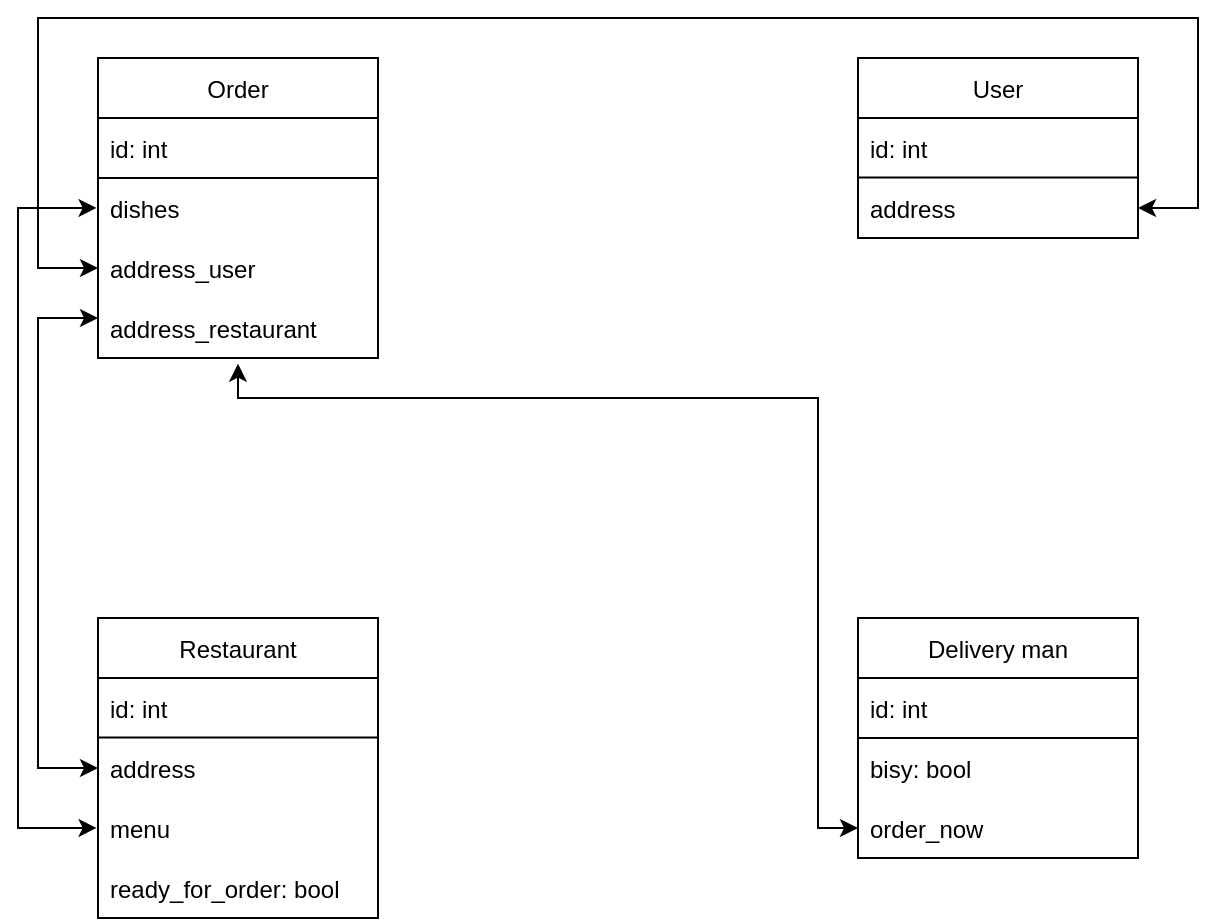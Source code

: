 <mxfile version="20.5.1" type="github"><diagram id="C5RBs43oDa-KdzZeNtuy" name="Page-1"><mxGraphModel dx="2061" dy="1154" grid="1" gridSize="10" guides="1" tooltips="1" connect="1" arrows="1" fold="1" page="1" pageScale="1" pageWidth="827" pageHeight="1169" math="0" shadow="0"><root><mxCell id="WIyWlLk6GJQsqaUBKTNV-0"/><mxCell id="WIyWlLk6GJQsqaUBKTNV-1" parent="WIyWlLk6GJQsqaUBKTNV-0"/><mxCell id="ZKmxIPBPM_E6YVOre7y0-0" value="Order" style="swimlane;fontStyle=0;childLayout=stackLayout;horizontal=1;startSize=30;horizontalStack=0;resizeParent=1;resizeParentMax=0;resizeLast=0;collapsible=1;marginBottom=0;" vertex="1" parent="WIyWlLk6GJQsqaUBKTNV-1"><mxGeometry x="80" y="560" width="140" height="150" as="geometry"/></mxCell><mxCell id="ZKmxIPBPM_E6YVOre7y0-1" value="id: int" style="text;strokeColor=none;fillColor=none;align=left;verticalAlign=middle;spacingLeft=4;spacingRight=4;overflow=hidden;points=[[0,0.5],[1,0.5]];portConstraint=eastwest;rotatable=0;" vertex="1" parent="ZKmxIPBPM_E6YVOre7y0-0"><mxGeometry y="30" width="140" height="30" as="geometry"/></mxCell><mxCell id="ZKmxIPBPM_E6YVOre7y0-17" value="" style="endArrow=none;html=1;rounded=0;" edge="1" parent="ZKmxIPBPM_E6YVOre7y0-0"><mxGeometry width="50" height="50" relative="1" as="geometry"><mxPoint y="60" as="sourcePoint"/><mxPoint x="140" y="60" as="targetPoint"/></mxGeometry></mxCell><mxCell id="ZKmxIPBPM_E6YVOre7y0-2" value="dishes" style="text;strokeColor=none;fillColor=none;align=left;verticalAlign=middle;spacingLeft=4;spacingRight=4;overflow=hidden;points=[[0,0.5],[1,0.5]];portConstraint=eastwest;rotatable=0;" vertex="1" parent="ZKmxIPBPM_E6YVOre7y0-0"><mxGeometry y="60" width="140" height="30" as="geometry"/></mxCell><mxCell id="ZKmxIPBPM_E6YVOre7y0-22" value="address_user" style="text;strokeColor=none;fillColor=none;align=left;verticalAlign=middle;spacingLeft=4;spacingRight=4;overflow=hidden;points=[[0,0.5],[1,0.5]];portConstraint=eastwest;rotatable=0;" vertex="1" parent="ZKmxIPBPM_E6YVOre7y0-0"><mxGeometry y="90" width="140" height="30" as="geometry"/></mxCell><mxCell id="ZKmxIPBPM_E6YVOre7y0-3" value="address_restaurant" style="text;strokeColor=none;fillColor=none;align=left;verticalAlign=middle;spacingLeft=4;spacingRight=4;overflow=hidden;points=[[0,0.5],[1,0.5]];portConstraint=eastwest;rotatable=0;" vertex="1" parent="ZKmxIPBPM_E6YVOre7y0-0"><mxGeometry y="120" width="140" height="30" as="geometry"/></mxCell><mxCell id="ZKmxIPBPM_E6YVOre7y0-4" value="User" style="swimlane;fontStyle=0;childLayout=stackLayout;horizontal=1;startSize=30;horizontalStack=0;resizeParent=1;resizeParentMax=0;resizeLast=0;collapsible=1;marginBottom=0;" vertex="1" parent="WIyWlLk6GJQsqaUBKTNV-1"><mxGeometry x="460" y="560" width="140" height="90" as="geometry"/></mxCell><mxCell id="ZKmxIPBPM_E6YVOre7y0-5" value="id: int" style="text;strokeColor=none;fillColor=none;align=left;verticalAlign=middle;spacingLeft=4;spacingRight=4;overflow=hidden;points=[[0,0.5],[1,0.5]];portConstraint=eastwest;rotatable=0;" vertex="1" parent="ZKmxIPBPM_E6YVOre7y0-4"><mxGeometry y="30" width="140" height="30" as="geometry"/></mxCell><mxCell id="ZKmxIPBPM_E6YVOre7y0-19" value="" style="endArrow=none;html=1;rounded=0;" edge="1" parent="ZKmxIPBPM_E6YVOre7y0-4"><mxGeometry width="50" height="50" relative="1" as="geometry"><mxPoint y="59.72" as="sourcePoint"/><mxPoint x="140" y="59.72" as="targetPoint"/></mxGeometry></mxCell><mxCell id="ZKmxIPBPM_E6YVOre7y0-6" value="address" style="text;strokeColor=none;fillColor=none;align=left;verticalAlign=middle;spacingLeft=4;spacingRight=4;overflow=hidden;points=[[0,0.5],[1,0.5]];portConstraint=eastwest;rotatable=0;" vertex="1" parent="ZKmxIPBPM_E6YVOre7y0-4"><mxGeometry y="60" width="140" height="30" as="geometry"/></mxCell><mxCell id="ZKmxIPBPM_E6YVOre7y0-8" value="Restaurant" style="swimlane;fontStyle=0;childLayout=stackLayout;horizontal=1;startSize=30;horizontalStack=0;resizeParent=1;resizeParentMax=0;resizeLast=0;collapsible=1;marginBottom=0;" vertex="1" parent="WIyWlLk6GJQsqaUBKTNV-1"><mxGeometry x="80" y="840" width="140" height="150" as="geometry"/></mxCell><mxCell id="ZKmxIPBPM_E6YVOre7y0-9" value="id: int" style="text;strokeColor=none;fillColor=none;align=left;verticalAlign=middle;spacingLeft=4;spacingRight=4;overflow=hidden;points=[[0,0.5],[1,0.5]];portConstraint=eastwest;rotatable=0;" vertex="1" parent="ZKmxIPBPM_E6YVOre7y0-8"><mxGeometry y="30" width="140" height="30" as="geometry"/></mxCell><mxCell id="ZKmxIPBPM_E6YVOre7y0-21" value="" style="endArrow=none;html=1;rounded=0;" edge="1" parent="ZKmxIPBPM_E6YVOre7y0-8"><mxGeometry width="50" height="50" relative="1" as="geometry"><mxPoint y="59.72" as="sourcePoint"/><mxPoint x="140" y="59.72" as="targetPoint"/></mxGeometry></mxCell><mxCell id="ZKmxIPBPM_E6YVOre7y0-10" value="address" style="text;strokeColor=none;fillColor=none;align=left;verticalAlign=middle;spacingLeft=4;spacingRight=4;overflow=hidden;points=[[0,0.5],[1,0.5]];portConstraint=eastwest;rotatable=0;" vertex="1" parent="ZKmxIPBPM_E6YVOre7y0-8"><mxGeometry y="60" width="140" height="30" as="geometry"/></mxCell><mxCell id="ZKmxIPBPM_E6YVOre7y0-11" value="menu" style="text;strokeColor=none;fillColor=none;align=left;verticalAlign=middle;spacingLeft=4;spacingRight=4;overflow=hidden;points=[[0,0.5],[1,0.5]];portConstraint=eastwest;rotatable=0;" vertex="1" parent="ZKmxIPBPM_E6YVOre7y0-8"><mxGeometry y="90" width="140" height="30" as="geometry"/></mxCell><mxCell id="ZKmxIPBPM_E6YVOre7y0-23" value="ready_for_order: bool" style="text;strokeColor=none;fillColor=none;align=left;verticalAlign=middle;spacingLeft=4;spacingRight=4;overflow=hidden;points=[[0,0.5],[1,0.5]];portConstraint=eastwest;rotatable=0;" vertex="1" parent="ZKmxIPBPM_E6YVOre7y0-8"><mxGeometry y="120" width="140" height="30" as="geometry"/></mxCell><mxCell id="ZKmxIPBPM_E6YVOre7y0-12" value="Delivery man" style="swimlane;fontStyle=0;childLayout=stackLayout;horizontal=1;startSize=30;horizontalStack=0;resizeParent=1;resizeParentMax=0;resizeLast=0;collapsible=1;marginBottom=0;" vertex="1" parent="WIyWlLk6GJQsqaUBKTNV-1"><mxGeometry x="460" y="840" width="140" height="120" as="geometry"/></mxCell><mxCell id="ZKmxIPBPM_E6YVOre7y0-13" value="id: int" style="text;strokeColor=none;fillColor=none;align=left;verticalAlign=middle;spacingLeft=4;spacingRight=4;overflow=hidden;points=[[0,0.5],[1,0.5]];portConstraint=eastwest;rotatable=0;" vertex="1" parent="ZKmxIPBPM_E6YVOre7y0-12"><mxGeometry y="30" width="140" height="30" as="geometry"/></mxCell><mxCell id="ZKmxIPBPM_E6YVOre7y0-20" value="" style="endArrow=none;html=1;rounded=0;" edge="1" parent="ZKmxIPBPM_E6YVOre7y0-12"><mxGeometry width="50" height="50" relative="1" as="geometry"><mxPoint y="60" as="sourcePoint"/><mxPoint x="140" y="60" as="targetPoint"/></mxGeometry></mxCell><mxCell id="ZKmxIPBPM_E6YVOre7y0-14" value="bisy: bool" style="text;strokeColor=none;fillColor=none;align=left;verticalAlign=middle;spacingLeft=4;spacingRight=4;overflow=hidden;points=[[0,0.5],[1,0.5]];portConstraint=eastwest;rotatable=0;" vertex="1" parent="ZKmxIPBPM_E6YVOre7y0-12"><mxGeometry y="60" width="140" height="30" as="geometry"/></mxCell><mxCell id="ZKmxIPBPM_E6YVOre7y0-15" value="order_now" style="text;strokeColor=none;fillColor=none;align=left;verticalAlign=middle;spacingLeft=4;spacingRight=4;overflow=hidden;points=[[0,0.5],[1,0.5]];portConstraint=eastwest;rotatable=0;" vertex="1" parent="ZKmxIPBPM_E6YVOre7y0-12"><mxGeometry y="90" width="140" height="30" as="geometry"/></mxCell><mxCell id="ZKmxIPBPM_E6YVOre7y0-24" value="" style="endArrow=classic;startArrow=classic;html=1;rounded=0;exitX=-0.005;exitY=0.498;exitDx=0;exitDy=0;exitPerimeter=0;entryX=-0.005;entryY=0.498;entryDx=0;entryDy=0;entryPerimeter=0;" edge="1" parent="WIyWlLk6GJQsqaUBKTNV-1" source="ZKmxIPBPM_E6YVOre7y0-11" target="ZKmxIPBPM_E6YVOre7y0-2"><mxGeometry width="50" height="50" relative="1" as="geometry"><mxPoint x="70" y="940" as="sourcePoint"/><mxPoint x="70" y="630" as="targetPoint"/><Array as="points"><mxPoint x="40" y="945"/><mxPoint x="40" y="940"/><mxPoint x="40" y="635"/></Array></mxGeometry></mxCell><mxCell id="ZKmxIPBPM_E6YVOre7y0-25" value="" style="endArrow=classic;startArrow=classic;html=1;rounded=0;exitX=0;exitY=0.5;exitDx=0;exitDy=0;entryX=-0.005;entryY=0.498;entryDx=0;entryDy=0;entryPerimeter=0;" edge="1" parent="WIyWlLk6GJQsqaUBKTNV-1" source="ZKmxIPBPM_E6YVOre7y0-10"><mxGeometry width="50" height="50" relative="1" as="geometry"><mxPoint x="80.0" y="1000" as="sourcePoint"/><mxPoint x="80.0" y="690" as="targetPoint"/><Array as="points"><mxPoint x="50" y="915"/><mxPoint x="50" y="690"/></Array></mxGeometry></mxCell><mxCell id="ZKmxIPBPM_E6YVOre7y0-26" value="" style="endArrow=classic;startArrow=classic;html=1;rounded=0;exitX=0;exitY=0.5;exitDx=0;exitDy=0;entryX=1;entryY=0.5;entryDx=0;entryDy=0;" edge="1" parent="WIyWlLk6GJQsqaUBKTNV-1" source="ZKmxIPBPM_E6YVOre7y0-22" target="ZKmxIPBPM_E6YVOre7y0-6"><mxGeometry width="50" height="50" relative="1" as="geometry"><mxPoint x="70" y="660" as="sourcePoint"/><mxPoint x="630" y="650" as="targetPoint"/><Array as="points"><mxPoint x="50" y="665"/><mxPoint x="50" y="540"/><mxPoint x="630" y="540"/><mxPoint x="630" y="635"/></Array></mxGeometry></mxCell><mxCell id="ZKmxIPBPM_E6YVOre7y0-27" value="" style="endArrow=classic;startArrow=classic;html=1;rounded=0;exitX=0;exitY=0.5;exitDx=0;exitDy=0;entryX=0.5;entryY=1.095;entryDx=0;entryDy=0;entryPerimeter=0;" edge="1" parent="WIyWlLk6GJQsqaUBKTNV-1" source="ZKmxIPBPM_E6YVOre7y0-15" target="ZKmxIPBPM_E6YVOre7y0-3"><mxGeometry width="50" height="50" relative="1" as="geometry"><mxPoint x="450" y="950" as="sourcePoint"/><mxPoint x="160" y="770" as="targetPoint"/><Array as="points"><mxPoint x="450" y="945"/><mxPoint x="440" y="945"/><mxPoint x="440" y="730"/><mxPoint x="150" y="730"/></Array></mxGeometry></mxCell></root></mxGraphModel></diagram></mxfile>